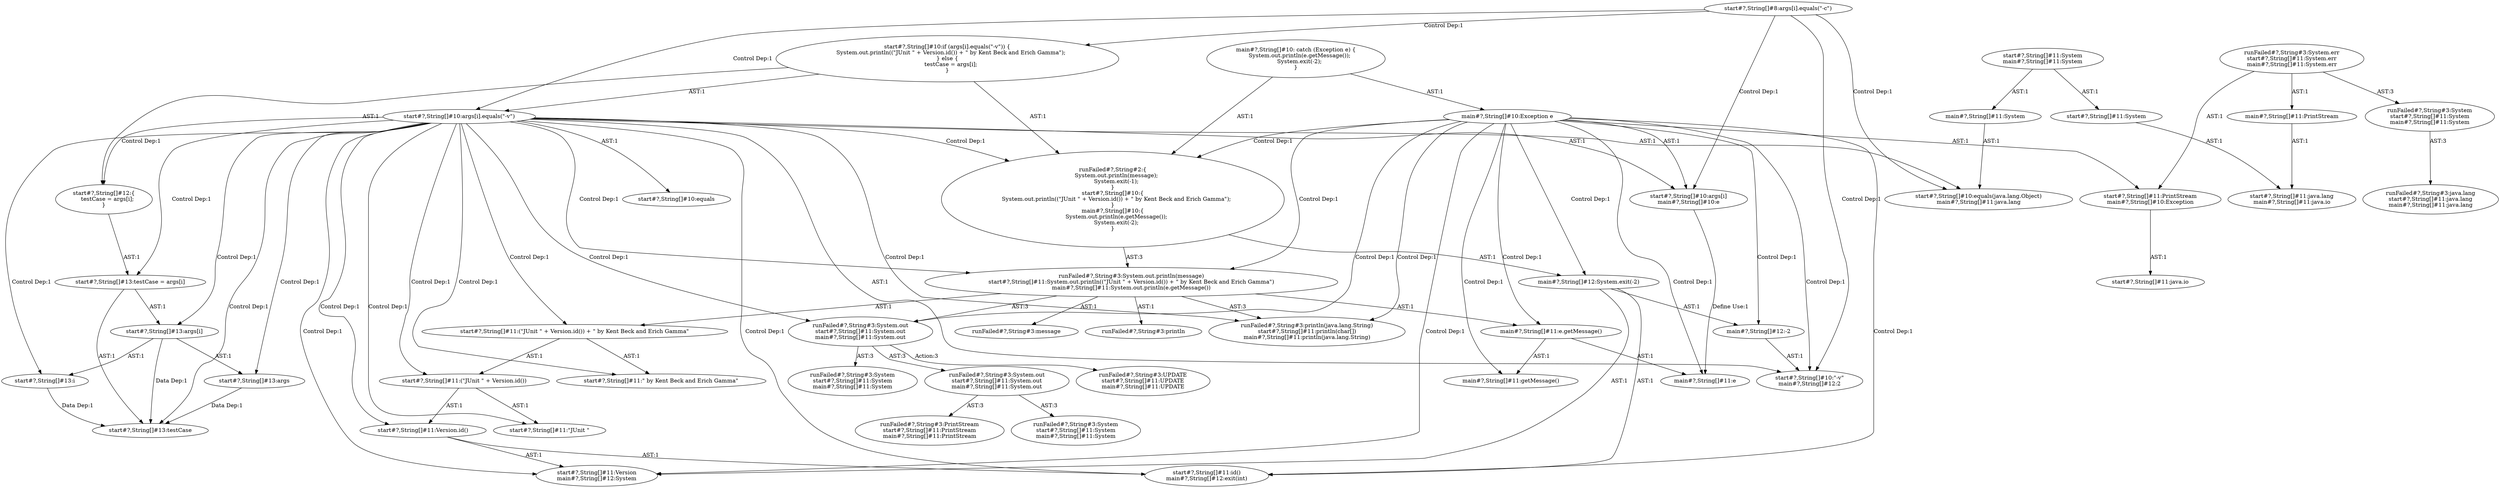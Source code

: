digraph "Pattern" {
0 [label="runFailed#?,String#3:UPDATE
start#?,String[]#11:UPDATE
main#?,String[]#11:UPDATE" shape=ellipse]
1 [label="runFailed#?,String#3:System.out
start#?,String[]#11:System.out
main#?,String[]#11:System.out" shape=ellipse]
2 [label="runFailed#?,String#3:System.out.println(message)
start#?,String[]#11:System.out.println((\"JUnit \" + Version.id()) + \" by Kent Beck and Erich Gamma\")
main#?,String[]#11:System.out.println(e.getMessage())" shape=ellipse]
3 [label="runFailed#?,String#2:\{
    System.out.println(message);
    System.exit(-1);
\}
start#?,String[]#10:\{
    System.out.println((\"JUnit \" + Version.id()) + \" by Kent Beck and Erich Gamma\");
\}
main#?,String[]#10:\{
    System.out.println(e.getMessage());
    System.exit(-2);
\}" shape=ellipse]
4 [label="runFailed#?,String#3:println" shape=ellipse]
5 [label="runFailed#?,String#3:println(java.lang.String)
start#?,String[]#11:println(char[])
main#?,String[]#11:println(java.lang.String)" shape=ellipse]
6 [label="runFailed#?,String#3:message" shape=ellipse]
7 [label="runFailed#?,String#3:System
start#?,String[]#11:System
main#?,String[]#11:System" shape=ellipse]
8 [label="runFailed#?,String#3:System.out
start#?,String[]#11:System.out
main#?,String[]#11:System.out" shape=ellipse]
9 [label="runFailed#?,String#3:System
start#?,String[]#11:System
main#?,String[]#11:System" shape=ellipse]
10 [label="runFailed#?,String#3:PrintStream
start#?,String[]#11:PrintStream
main#?,String[]#11:PrintStream" shape=ellipse]
11 [label="runFailed#?,String#3:System.err
start#?,String[]#11:System.err
main#?,String[]#11:System.err" shape=ellipse]
12 [label="runFailed#?,String#3:System
start#?,String[]#11:System
main#?,String[]#11:System" shape=ellipse]
13 [label="runFailed#?,String#3:java.lang
start#?,String[]#11:java.lang
main#?,String[]#11:java.lang" shape=ellipse]
14 [label="start#?,String[]#8:args[i].equals(\"-c\")" shape=ellipse]
15 [label="start#?,String[]#10:args[i].equals(\"-v\")" shape=ellipse]
16 [label="start#?,String[]#10:if (args[i].equals(\"-v\")) \{
    System.out.println((\"JUnit \" + Version.id()) + \" by Kent Beck and Erich Gamma\");
\} else \{
    testCase = args[i];
\}" shape=ellipse]
17 [label="start#?,String[]#10:args[i]
main#?,String[]#10:e" shape=ellipse]
18 [label="start#?,String[]#10:\"-v\"
main#?,String[]#12:2" shape=ellipse]
19 [label="start#?,String[]#13:args" shape=ellipse]
20 [label="start#?,String[]#12:\{
    testCase = args[i];
\}" shape=ellipse]
21 [label="start#?,String[]#11:(\"JUnit \" + Version.id()) + \" by Kent Beck and Erich Gamma\"" shape=ellipse]
22 [label="start#?,String[]#11:(\"JUnit \" + Version.id())" shape=ellipse]
23 [label="start#?,String[]#11:\"JUnit \"" shape=ellipse]
24 [label="start#?,String[]#11:Version.id()" shape=ellipse]
25 [label="start#?,String[]#13:testCase = args[i]" shape=ellipse]
26 [label="start#?,String[]#13:args[i]" shape=ellipse]
27 [label="start#?,String[]#11:Version
main#?,String[]#12:System" shape=ellipse]
28 [label="start#?,String[]#11:System
main#?,String[]#11:System" shape=ellipse]
29 [label="start#?,String[]#13:testCase" shape=ellipse]
30 [label="start#?,String[]#11:\" by Kent Beck and Erich Gamma\"" shape=ellipse]
31 [label="start#?,String[]#13:i" shape=ellipse]
32 [label="start#?,String[]#10:equals" shape=ellipse]
33 [label="start#?,String[]#10:equals(java.lang.Object)
main#?,String[]#11:java.lang" shape=ellipse]
34 [label="start#?,String[]#11:System" shape=ellipse]
35 [label="start#?,String[]#11:id()
main#?,String[]#12:exit(int)" shape=ellipse]
36 [label="start#?,String[]#11:PrintStream
main#?,String[]#10:Exception" shape=ellipse]
37 [label="start#?,String[]#11:java.lang
main#?,String[]#11:java.io" shape=ellipse]
38 [label="start#?,String[]#11:java.io" shape=ellipse]
39 [label="main#?,String[]#10: catch (Exception e) \{
    System.out.println(e.getMessage());
    System.exit(-2);
\}" shape=ellipse]
40 [label="main#?,String[]#11:e.getMessage()" shape=ellipse]
41 [label="main#?,String[]#11:e" shape=ellipse]
42 [label="main#?,String[]#12:System.exit(-2)" shape=ellipse]
43 [label="main#?,String[]#12:-2" shape=ellipse]
44 [label="main#?,String[]#11:System" shape=ellipse]
45 [label="main#?,String[]#11:PrintStream" shape=ellipse]
46 [label="main#?,String[]#10:Exception e" shape=ellipse]
47 [label="main#?,String[]#11:getMessage()" shape=ellipse]
1 -> 0 [label="Action:3"];
1 -> 7 [label="AST:3"];
1 -> 8 [label="AST:3"];
2 -> 1 [label="AST:3"];
2 -> 4 [label="AST:1"];
2 -> 5 [label="AST:3"];
2 -> 6 [label="AST:1"];
2 -> 21 [label="AST:1"];
2 -> 40 [label="AST:1"];
3 -> 2 [label="AST:3"];
3 -> 42 [label="AST:1"];
8 -> 9 [label="AST:3"];
8 -> 10 [label="AST:3"];
11 -> 12 [label="AST:3"];
11 -> 36 [label="AST:1"];
11 -> 45 [label="AST:1"];
12 -> 13 [label="AST:3"];
14 -> 16 [label="Control Dep:1"];
14 -> 15 [label="Control Dep:1"];
14 -> 33 [label="Control Dep:1"];
14 -> 17 [label="Control Dep:1"];
14 -> 18 [label="Control Dep:1"];
15 -> 32 [label="AST:1"];
15 -> 17 [label="AST:1"];
15 -> 33 [label="AST:1"];
15 -> 18 [label="AST:1"];
15 -> 3 [label="Control Dep:1"];
15 -> 2 [label="Control Dep:1"];
15 -> 5 [label="Control Dep:1"];
15 -> 1 [label="Control Dep:1"];
15 -> 21 [label="Control Dep:1"];
15 -> 22 [label="Control Dep:1"];
15 -> 23 [label="Control Dep:1"];
15 -> 24 [label="Control Dep:1"];
15 -> 35 [label="Control Dep:1"];
15 -> 27 [label="Control Dep:1"];
15 -> 30 [label="Control Dep:1"];
15 -> 20 [label="Control Dep:1"];
15 -> 25 [label="Control Dep:1"];
15 -> 29 [label="Control Dep:1"];
15 -> 26 [label="Control Dep:1"];
15 -> 19 [label="Control Dep:1"];
15 -> 31 [label="Control Dep:1"];
16 -> 15 [label="AST:1"];
16 -> 3 [label="AST:1"];
16 -> 20 [label="AST:1"];
17 -> 41 [label="Define Use:1"];
19 -> 29 [label="Data Dep:1"];
20 -> 25 [label="AST:1"];
21 -> 22 [label="AST:1"];
21 -> 30 [label="AST:1"];
22 -> 23 [label="AST:1"];
22 -> 24 [label="AST:1"];
24 -> 27 [label="AST:1"];
24 -> 35 [label="AST:1"];
25 -> 29 [label="AST:1"];
25 -> 26 [label="AST:1"];
26 -> 19 [label="AST:1"];
26 -> 31 [label="AST:1"];
26 -> 29 [label="Data Dep:1"];
28 -> 34 [label="AST:1"];
28 -> 44 [label="AST:1"];
31 -> 29 [label="Data Dep:1"];
34 -> 37 [label="AST:1"];
36 -> 38 [label="AST:1"];
39 -> 46 [label="AST:1"];
39 -> 3 [label="AST:1"];
40 -> 41 [label="AST:1"];
40 -> 47 [label="AST:1"];
42 -> 27 [label="AST:1"];
42 -> 35 [label="AST:1"];
42 -> 43 [label="AST:1"];
43 -> 18 [label="AST:1"];
44 -> 33 [label="AST:1"];
45 -> 37 [label="AST:1"];
46 -> 40 [label="Control Dep:1"];
46 -> 41 [label="Control Dep:1"];
46 -> 42 [label="Control Dep:1"];
46 -> 43 [label="Control Dep:1"];
46 -> 17 [label="AST:1"];
46 -> 36 [label="AST:1"];
46 -> 3 [label="Control Dep:1"];
46 -> 2 [label="Control Dep:1"];
46 -> 5 [label="Control Dep:1"];
46 -> 1 [label="Control Dep:1"];
46 -> 47 [label="Control Dep:1"];
46 -> 35 [label="Control Dep:1"];
46 -> 27 [label="Control Dep:1"];
46 -> 18 [label="Control Dep:1"];
}